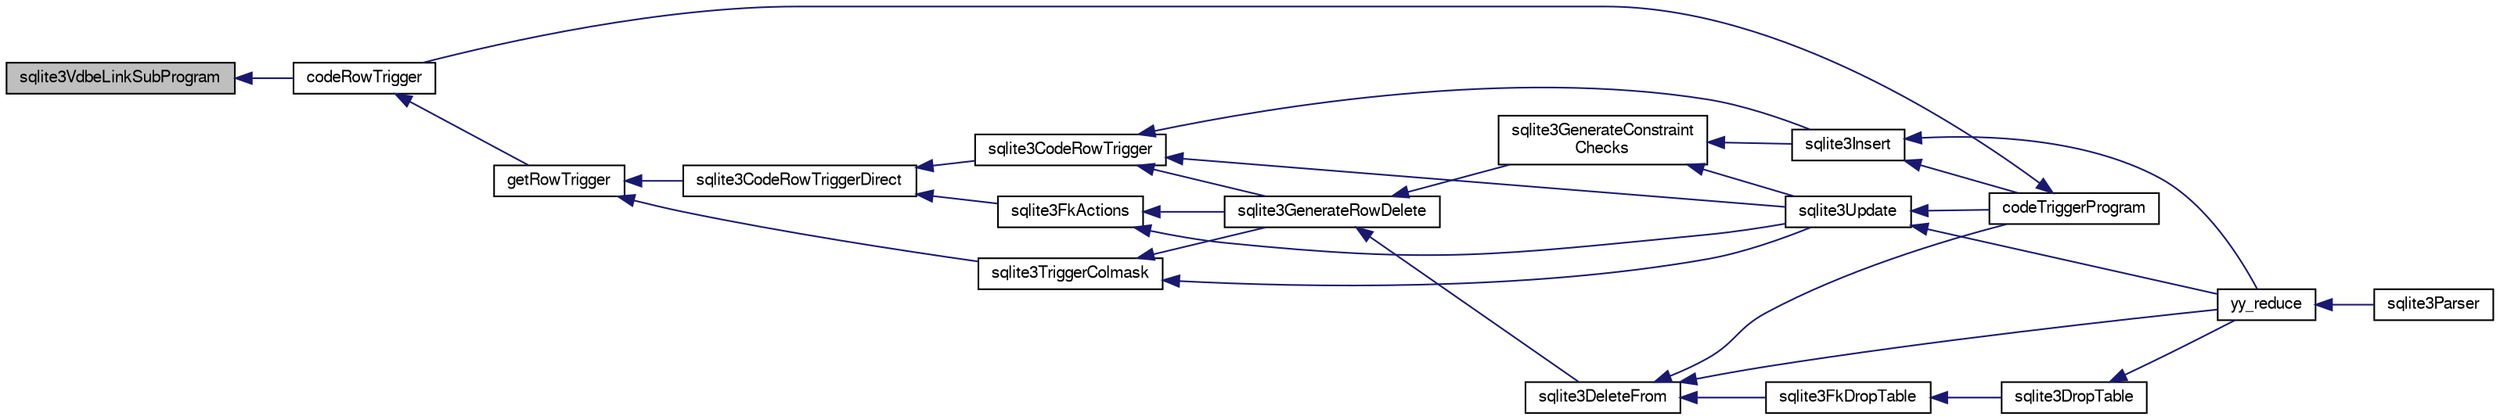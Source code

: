 digraph "sqlite3VdbeLinkSubProgram"
{
  edge [fontname="FreeSans",fontsize="10",labelfontname="FreeSans",labelfontsize="10"];
  node [fontname="FreeSans",fontsize="10",shape=record];
  rankdir="LR";
  Node761293 [label="sqlite3VdbeLinkSubProgram",height=0.2,width=0.4,color="black", fillcolor="grey75", style="filled", fontcolor="black"];
  Node761293 -> Node761294 [dir="back",color="midnightblue",fontsize="10",style="solid",fontname="FreeSans"];
  Node761294 [label="codeRowTrigger",height=0.2,width=0.4,color="black", fillcolor="white", style="filled",URL="$sqlite3_8c.html#a463cea5aaaf388b560b206570a0022fc"];
  Node761294 -> Node761295 [dir="back",color="midnightblue",fontsize="10",style="solid",fontname="FreeSans"];
  Node761295 [label="getRowTrigger",height=0.2,width=0.4,color="black", fillcolor="white", style="filled",URL="$sqlite3_8c.html#a69626ef20b540d1a2b19cf56f3f45689"];
  Node761295 -> Node761296 [dir="back",color="midnightblue",fontsize="10",style="solid",fontname="FreeSans"];
  Node761296 [label="sqlite3CodeRowTriggerDirect",height=0.2,width=0.4,color="black", fillcolor="white", style="filled",URL="$sqlite3_8c.html#ad92829f9001bcf89a0299dad5a48acd4"];
  Node761296 -> Node761297 [dir="back",color="midnightblue",fontsize="10",style="solid",fontname="FreeSans"];
  Node761297 [label="sqlite3FkActions",height=0.2,width=0.4,color="black", fillcolor="white", style="filled",URL="$sqlite3_8c.html#a39159bd1623724946c22355ba7f3ef90"];
  Node761297 -> Node761298 [dir="back",color="midnightblue",fontsize="10",style="solid",fontname="FreeSans"];
  Node761298 [label="sqlite3GenerateRowDelete",height=0.2,width=0.4,color="black", fillcolor="white", style="filled",URL="$sqlite3_8c.html#a2c76cbf3027fc18fdbb8cb4cd96b77d9"];
  Node761298 -> Node761299 [dir="back",color="midnightblue",fontsize="10",style="solid",fontname="FreeSans"];
  Node761299 [label="sqlite3DeleteFrom",height=0.2,width=0.4,color="black", fillcolor="white", style="filled",URL="$sqlite3_8c.html#ab9b4b45349188b49eabb23f94608a091"];
  Node761299 -> Node761300 [dir="back",color="midnightblue",fontsize="10",style="solid",fontname="FreeSans"];
  Node761300 [label="sqlite3FkDropTable",height=0.2,width=0.4,color="black", fillcolor="white", style="filled",URL="$sqlite3_8c.html#a1218c6fc74e89152ceaa4760e82f5ef9"];
  Node761300 -> Node761301 [dir="back",color="midnightblue",fontsize="10",style="solid",fontname="FreeSans"];
  Node761301 [label="sqlite3DropTable",height=0.2,width=0.4,color="black", fillcolor="white", style="filled",URL="$sqlite3_8c.html#a5534f77364b5568783c0e50db3c9defb"];
  Node761301 -> Node761302 [dir="back",color="midnightblue",fontsize="10",style="solid",fontname="FreeSans"];
  Node761302 [label="yy_reduce",height=0.2,width=0.4,color="black", fillcolor="white", style="filled",URL="$sqlite3_8c.html#a7c419a9b25711c666a9a2449ef377f14"];
  Node761302 -> Node761303 [dir="back",color="midnightblue",fontsize="10",style="solid",fontname="FreeSans"];
  Node761303 [label="sqlite3Parser",height=0.2,width=0.4,color="black", fillcolor="white", style="filled",URL="$sqlite3_8c.html#a0327d71a5fabe0b6a343d78a2602e72a"];
  Node761299 -> Node761304 [dir="back",color="midnightblue",fontsize="10",style="solid",fontname="FreeSans"];
  Node761304 [label="codeTriggerProgram",height=0.2,width=0.4,color="black", fillcolor="white", style="filled",URL="$sqlite3_8c.html#a120801f59d9281d201d2ff4b2606836e"];
  Node761304 -> Node761294 [dir="back",color="midnightblue",fontsize="10",style="solid",fontname="FreeSans"];
  Node761299 -> Node761302 [dir="back",color="midnightblue",fontsize="10",style="solid",fontname="FreeSans"];
  Node761298 -> Node761305 [dir="back",color="midnightblue",fontsize="10",style="solid",fontname="FreeSans"];
  Node761305 [label="sqlite3GenerateConstraint\lChecks",height=0.2,width=0.4,color="black", fillcolor="white", style="filled",URL="$sqlite3_8c.html#aef639c1e6a0c0a67ca6e7690ad931bd2"];
  Node761305 -> Node761306 [dir="back",color="midnightblue",fontsize="10",style="solid",fontname="FreeSans"];
  Node761306 [label="sqlite3Insert",height=0.2,width=0.4,color="black", fillcolor="white", style="filled",URL="$sqlite3_8c.html#a5b17c9c2000bae6bdff8e6be48d7dc2b"];
  Node761306 -> Node761304 [dir="back",color="midnightblue",fontsize="10",style="solid",fontname="FreeSans"];
  Node761306 -> Node761302 [dir="back",color="midnightblue",fontsize="10",style="solid",fontname="FreeSans"];
  Node761305 -> Node761307 [dir="back",color="midnightblue",fontsize="10",style="solid",fontname="FreeSans"];
  Node761307 [label="sqlite3Update",height=0.2,width=0.4,color="black", fillcolor="white", style="filled",URL="$sqlite3_8c.html#ac5aa67c46e8cc8174566fabe6809fafa"];
  Node761307 -> Node761304 [dir="back",color="midnightblue",fontsize="10",style="solid",fontname="FreeSans"];
  Node761307 -> Node761302 [dir="back",color="midnightblue",fontsize="10",style="solid",fontname="FreeSans"];
  Node761297 -> Node761307 [dir="back",color="midnightblue",fontsize="10",style="solid",fontname="FreeSans"];
  Node761296 -> Node761308 [dir="back",color="midnightblue",fontsize="10",style="solid",fontname="FreeSans"];
  Node761308 [label="sqlite3CodeRowTrigger",height=0.2,width=0.4,color="black", fillcolor="white", style="filled",URL="$sqlite3_8c.html#a37f21393c74de4d01b16761ee9abacd9"];
  Node761308 -> Node761298 [dir="back",color="midnightblue",fontsize="10",style="solid",fontname="FreeSans"];
  Node761308 -> Node761306 [dir="back",color="midnightblue",fontsize="10",style="solid",fontname="FreeSans"];
  Node761308 -> Node761307 [dir="back",color="midnightblue",fontsize="10",style="solid",fontname="FreeSans"];
  Node761295 -> Node761309 [dir="back",color="midnightblue",fontsize="10",style="solid",fontname="FreeSans"];
  Node761309 [label="sqlite3TriggerColmask",height=0.2,width=0.4,color="black", fillcolor="white", style="filled",URL="$sqlite3_8c.html#acace8e99e37ae5e84ea03c65e820c540"];
  Node761309 -> Node761298 [dir="back",color="midnightblue",fontsize="10",style="solid",fontname="FreeSans"];
  Node761309 -> Node761307 [dir="back",color="midnightblue",fontsize="10",style="solid",fontname="FreeSans"];
}
